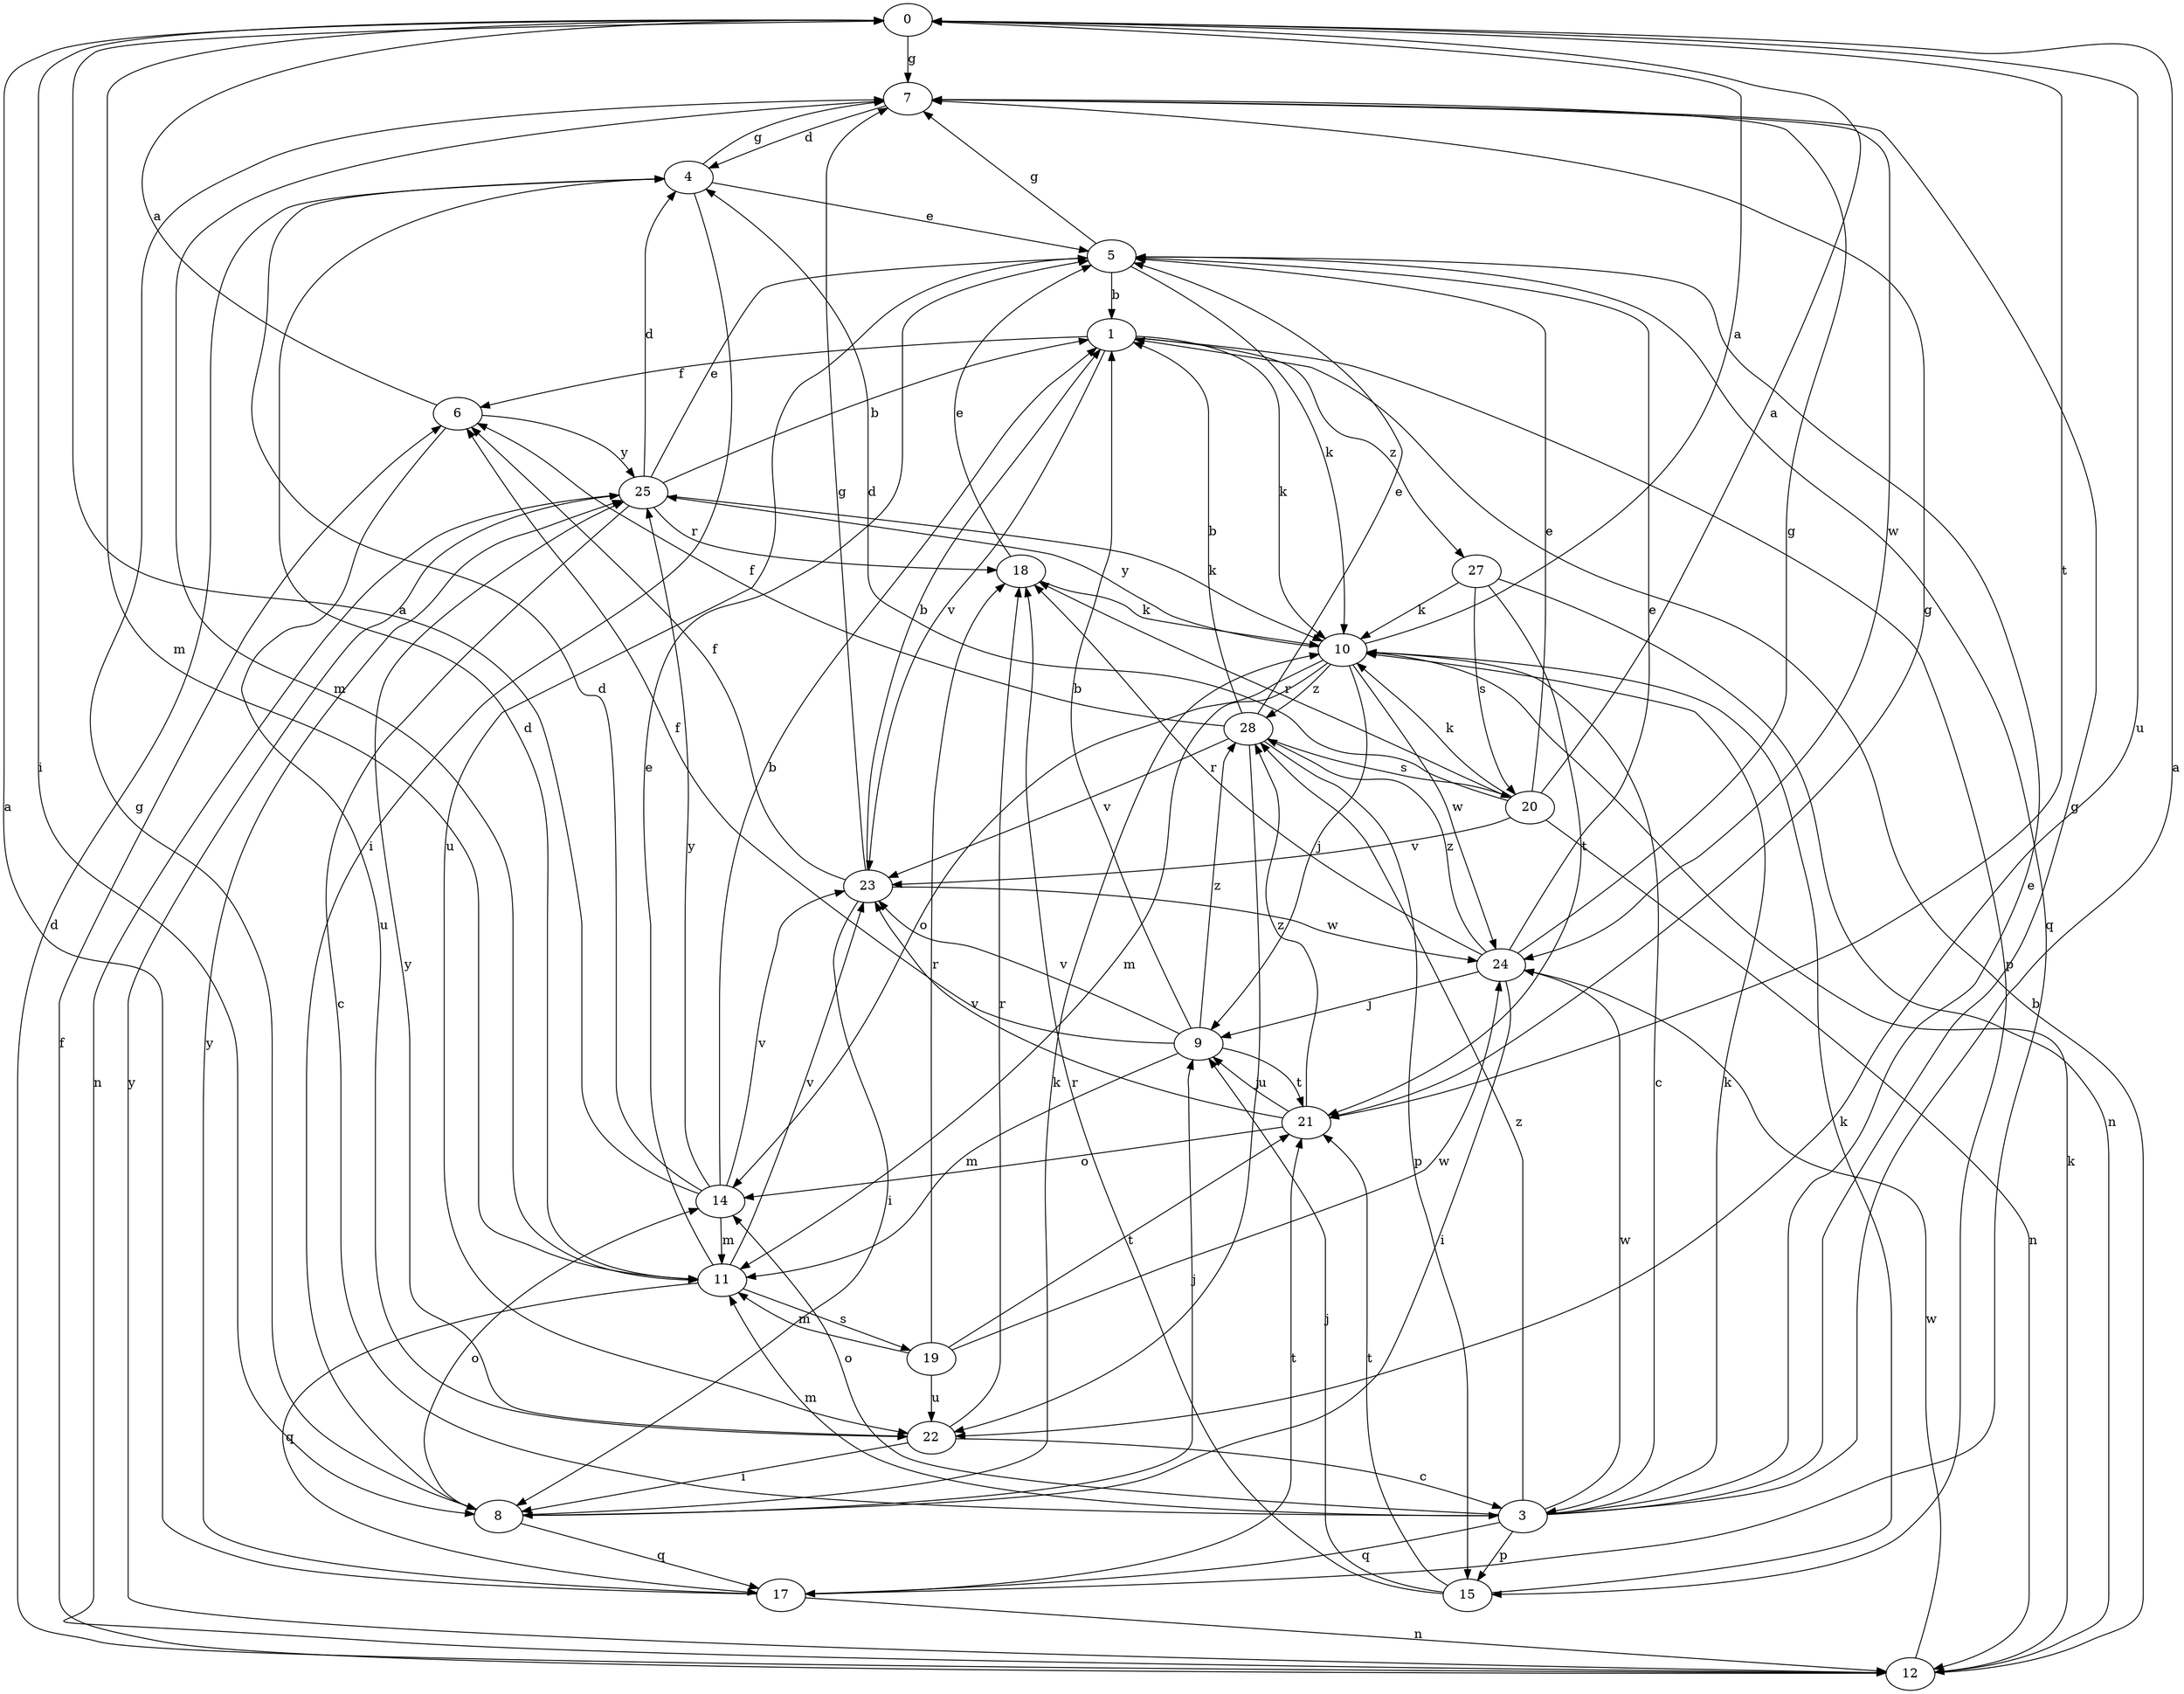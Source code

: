 strict digraph  {
0;
1;
3;
4;
5;
6;
7;
8;
9;
10;
11;
12;
14;
15;
17;
18;
19;
20;
21;
22;
23;
24;
25;
27;
28;
0 -> 7  [label=g];
0 -> 8  [label=i];
0 -> 11  [label=m];
0 -> 21  [label=t];
0 -> 22  [label=u];
1 -> 6  [label=f];
1 -> 10  [label=k];
1 -> 15  [label=p];
1 -> 23  [label=v];
1 -> 27  [label=z];
3 -> 0  [label=a];
3 -> 5  [label=e];
3 -> 7  [label=g];
3 -> 10  [label=k];
3 -> 11  [label=m];
3 -> 14  [label=o];
3 -> 15  [label=p];
3 -> 17  [label=q];
3 -> 24  [label=w];
3 -> 28  [label=z];
4 -> 5  [label=e];
4 -> 7  [label=g];
4 -> 8  [label=i];
5 -> 1  [label=b];
5 -> 7  [label=g];
5 -> 10  [label=k];
5 -> 17  [label=q];
5 -> 22  [label=u];
6 -> 0  [label=a];
6 -> 22  [label=u];
6 -> 25  [label=y];
7 -> 4  [label=d];
7 -> 11  [label=m];
7 -> 24  [label=w];
8 -> 7  [label=g];
8 -> 9  [label=j];
8 -> 10  [label=k];
8 -> 14  [label=o];
8 -> 17  [label=q];
9 -> 1  [label=b];
9 -> 6  [label=f];
9 -> 11  [label=m];
9 -> 21  [label=t];
9 -> 23  [label=v];
9 -> 28  [label=z];
10 -> 0  [label=a];
10 -> 3  [label=c];
10 -> 9  [label=j];
10 -> 11  [label=m];
10 -> 14  [label=o];
10 -> 24  [label=w];
10 -> 25  [label=y];
10 -> 28  [label=z];
11 -> 4  [label=d];
11 -> 5  [label=e];
11 -> 17  [label=q];
11 -> 19  [label=s];
11 -> 23  [label=v];
12 -> 1  [label=b];
12 -> 4  [label=d];
12 -> 6  [label=f];
12 -> 10  [label=k];
12 -> 24  [label=w];
12 -> 25  [label=y];
14 -> 0  [label=a];
14 -> 1  [label=b];
14 -> 4  [label=d];
14 -> 11  [label=m];
14 -> 23  [label=v];
14 -> 25  [label=y];
15 -> 9  [label=j];
15 -> 10  [label=k];
15 -> 18  [label=r];
15 -> 21  [label=t];
17 -> 0  [label=a];
17 -> 12  [label=n];
17 -> 21  [label=t];
17 -> 25  [label=y];
18 -> 5  [label=e];
18 -> 10  [label=k];
19 -> 11  [label=m];
19 -> 18  [label=r];
19 -> 21  [label=t];
19 -> 22  [label=u];
19 -> 24  [label=w];
20 -> 0  [label=a];
20 -> 4  [label=d];
20 -> 5  [label=e];
20 -> 10  [label=k];
20 -> 12  [label=n];
20 -> 18  [label=r];
20 -> 23  [label=v];
21 -> 7  [label=g];
21 -> 9  [label=j];
21 -> 14  [label=o];
21 -> 23  [label=v];
21 -> 28  [label=z];
22 -> 3  [label=c];
22 -> 8  [label=i];
22 -> 18  [label=r];
22 -> 25  [label=y];
23 -> 1  [label=b];
23 -> 6  [label=f];
23 -> 7  [label=g];
23 -> 8  [label=i];
23 -> 24  [label=w];
24 -> 5  [label=e];
24 -> 7  [label=g];
24 -> 8  [label=i];
24 -> 9  [label=j];
24 -> 18  [label=r];
24 -> 28  [label=z];
25 -> 1  [label=b];
25 -> 3  [label=c];
25 -> 4  [label=d];
25 -> 5  [label=e];
25 -> 10  [label=k];
25 -> 12  [label=n];
25 -> 18  [label=r];
27 -> 10  [label=k];
27 -> 12  [label=n];
27 -> 20  [label=s];
27 -> 21  [label=t];
28 -> 1  [label=b];
28 -> 5  [label=e];
28 -> 6  [label=f];
28 -> 15  [label=p];
28 -> 20  [label=s];
28 -> 22  [label=u];
28 -> 23  [label=v];
}
